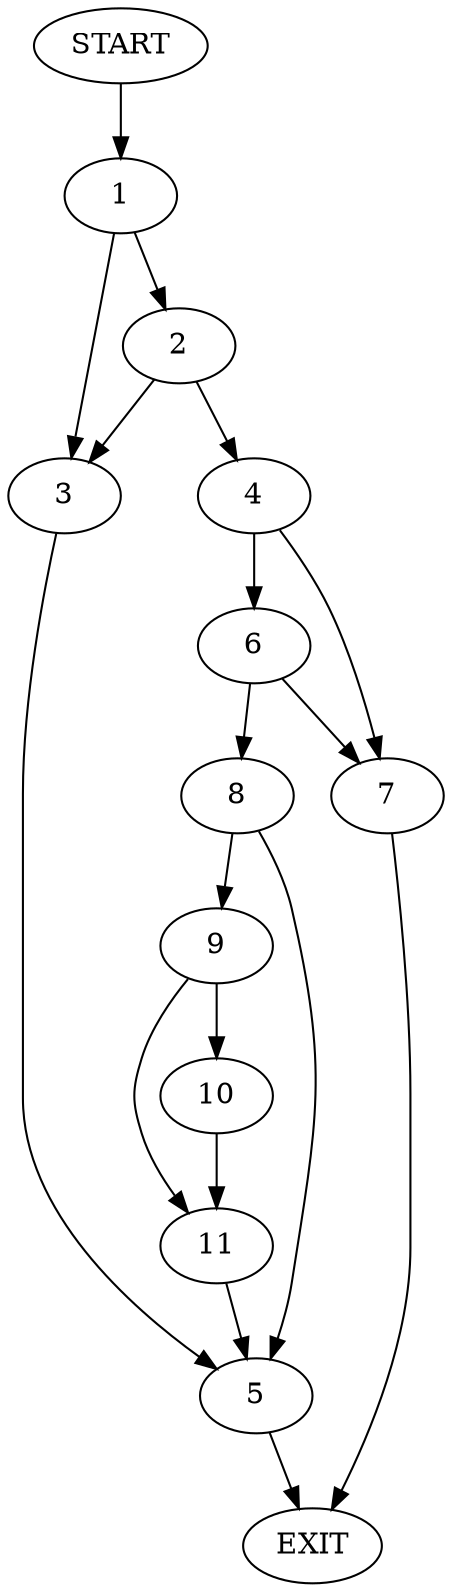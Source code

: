 digraph {
0 [label="START"]
12 [label="EXIT"]
0 -> 1
1 -> 2
1 -> 3
2 -> 4
2 -> 3
3 -> 5
4 -> 6
4 -> 7
5 -> 12
6 -> 7
6 -> 8
7 -> 12
8 -> 5
8 -> 9
9 -> 10
9 -> 11
10 -> 11
11 -> 5
}
